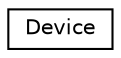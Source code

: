 digraph "クラス階層図"
{
 // LATEX_PDF_SIZE
  edge [fontname="Helvetica",fontsize="10",labelfontname="Helvetica",labelfontsize="10"];
  node [fontname="Helvetica",fontsize="10",shape=record];
  rankdir="LR";
  Node0 [label="Device",height=0.2,width=0.4,color="black", fillcolor="white", style="filled",URL="$class_device.html",tooltip=" "];
}
